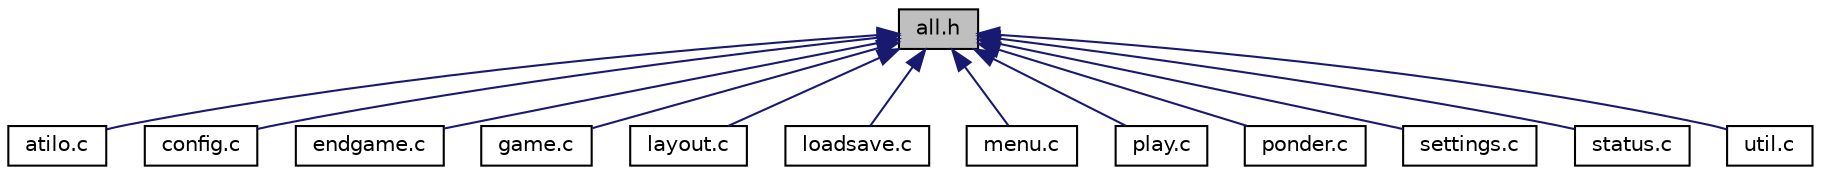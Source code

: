 digraph "all.h"
{
  edge [fontname="Helvetica",fontsize="10",labelfontname="Helvetica",labelfontsize="10"];
  node [fontname="Helvetica",fontsize="10",shape=record];
  Node1 [label="all.h",height=0.2,width=0.4,color="black", fillcolor="grey75", style="filled", fontcolor="black"];
  Node1 -> Node2 [dir="back",color="midnightblue",fontsize="10",style="solid",fontname="Helvetica"];
  Node2 [label="atilo.c",height=0.2,width=0.4,color="black", fillcolor="white", style="filled",URL="$atilo_8c.html",tooltip="Atilo: Othello/Reversi Game  Copyright (C) 1999-2007 Olivier Singla  http://atilo.sourceforge.net/    . "];
  Node1 -> Node3 [dir="back",color="midnightblue",fontsize="10",style="solid",fontname="Helvetica"];
  Node3 [label="config.c",height=0.2,width=0.4,color="black", fillcolor="white", style="filled",URL="$config_8c.html",tooltip="Atilo: Othello/Reversi Game  Copyright (C) 1999-2007 Olivier Singla  http://atilo.sourceforge.net/  . "];
  Node1 -> Node4 [dir="back",color="midnightblue",fontsize="10",style="solid",fontname="Helvetica"];
  Node4 [label="endgame.c",height=0.2,width=0.4,color="black", fillcolor="white", style="filled",URL="$endgame_8c.html",tooltip="Atilo: Othello/Reversi Game  Copyright (C) 1999-2007 Olivier Singla  http://atilo.sourceforge.net/  . "];
  Node1 -> Node5 [dir="back",color="midnightblue",fontsize="10",style="solid",fontname="Helvetica"];
  Node5 [label="game.c",height=0.2,width=0.4,color="black", fillcolor="white", style="filled",URL="$game_8c.html",tooltip="Atilo: Othello/Reversi Game  Copyright (C) 1999-2007 Olivier Singla  http://atilo.sourceforge.net/  . "];
  Node1 -> Node6 [dir="back",color="midnightblue",fontsize="10",style="solid",fontname="Helvetica"];
  Node6 [label="layout.c",height=0.2,width=0.4,color="black", fillcolor="white", style="filled",URL="$layout_8c.html",tooltip="Atilo: Othello/Reversi Game  Copyright (C) 1999-2007 Olivier Singla  http://atilo.sourceforge.net/  . "];
  Node1 -> Node7 [dir="back",color="midnightblue",fontsize="10",style="solid",fontname="Helvetica"];
  Node7 [label="loadsave.c",height=0.2,width=0.4,color="black", fillcolor="white", style="filled",URL="$loadsave_8c.html",tooltip="Atilo: Othello/Reversi Game  Copyright (C) 1999-2007 Olivier Singla  http://atilo.sourceforge.net/  . "];
  Node1 -> Node8 [dir="back",color="midnightblue",fontsize="10",style="solid",fontname="Helvetica"];
  Node8 [label="menu.c",height=0.2,width=0.4,color="black", fillcolor="white", style="filled",URL="$menu_8c.html",tooltip="Atilo: Othello/Reversi Game  Copyright (C) 1999-2007 Olivier Singla  http://atilo.sourceforge.net/  . "];
  Node1 -> Node9 [dir="back",color="midnightblue",fontsize="10",style="solid",fontname="Helvetica"];
  Node9 [label="play.c",height=0.2,width=0.4,color="black", fillcolor="white", style="filled",URL="$play_8c.html",tooltip="Atilo: Othello/Reversi Game  Copyright (C) 1999-2007 Olivier Singla  http://atilo.sourceforge.net/  . "];
  Node1 -> Node10 [dir="back",color="midnightblue",fontsize="10",style="solid",fontname="Helvetica"];
  Node10 [label="ponder.c",height=0.2,width=0.4,color="black", fillcolor="white", style="filled",URL="$ponder_8c.html",tooltip="Atilo: Othello/Reversi Game  Copyright (C) 1999-2007 Olivier Singla  http://atilo.sourceforge.net/  . "];
  Node1 -> Node11 [dir="back",color="midnightblue",fontsize="10",style="solid",fontname="Helvetica"];
  Node11 [label="settings.c",height=0.2,width=0.4,color="black", fillcolor="white", style="filled",URL="$settings_8c.html",tooltip="Atilo: Othello/Reversi Game  Copyright (C) 1999-2007 Olivier Singla  http://atilo.sourceforge.net/  . "];
  Node1 -> Node12 [dir="back",color="midnightblue",fontsize="10",style="solid",fontname="Helvetica"];
  Node12 [label="status.c",height=0.2,width=0.4,color="black", fillcolor="white", style="filled",URL="$status_8c.html",tooltip="Atilo: Othello/Reversi Game  Copyright (C) 1999-2007 Olivier Singla  http://atilo.sourceforge.net/  . "];
  Node1 -> Node13 [dir="back",color="midnightblue",fontsize="10",style="solid",fontname="Helvetica"];
  Node13 [label="util.c",height=0.2,width=0.4,color="black", fillcolor="white", style="filled",URL="$util_8c.html",tooltip="Atilo: Othello/Reversi Game  Copyright (C) 1999-2007 Olivier Singla  http://atilo.sourceforge.net/  . "];
}
